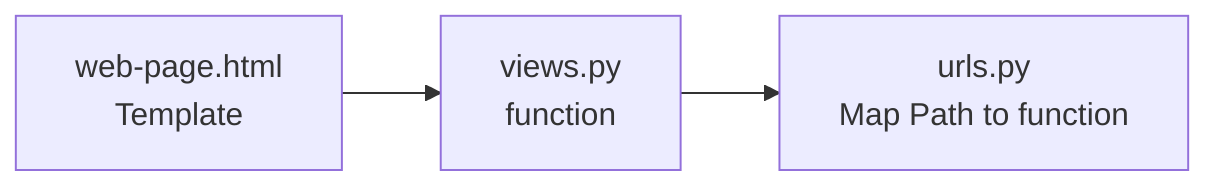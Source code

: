 graph LR
A[web-page.html<br/>Template] --> B[views.py<br/>function] -->C[urls.py<br/>Map Path to function]